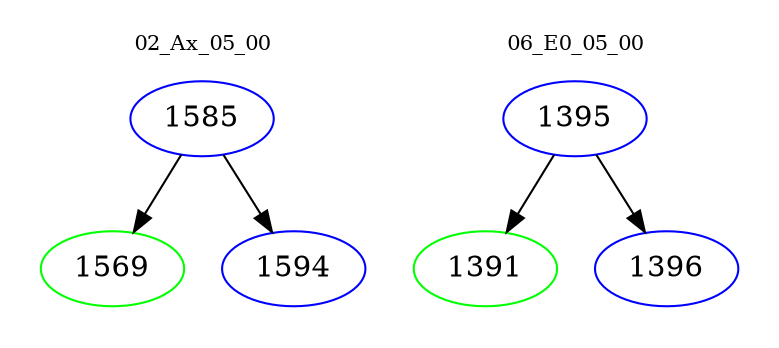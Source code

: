 digraph{
subgraph cluster_0 {
color = white
label = "02_Ax_05_00";
fontsize=10;
T0_1585 [label="1585", color="blue"]
T0_1585 -> T0_1569 [color="black"]
T0_1569 [label="1569", color="green"]
T0_1585 -> T0_1594 [color="black"]
T0_1594 [label="1594", color="blue"]
}
subgraph cluster_1 {
color = white
label = "06_E0_05_00";
fontsize=10;
T1_1395 [label="1395", color="blue"]
T1_1395 -> T1_1391 [color="black"]
T1_1391 [label="1391", color="green"]
T1_1395 -> T1_1396 [color="black"]
T1_1396 [label="1396", color="blue"]
}
}
